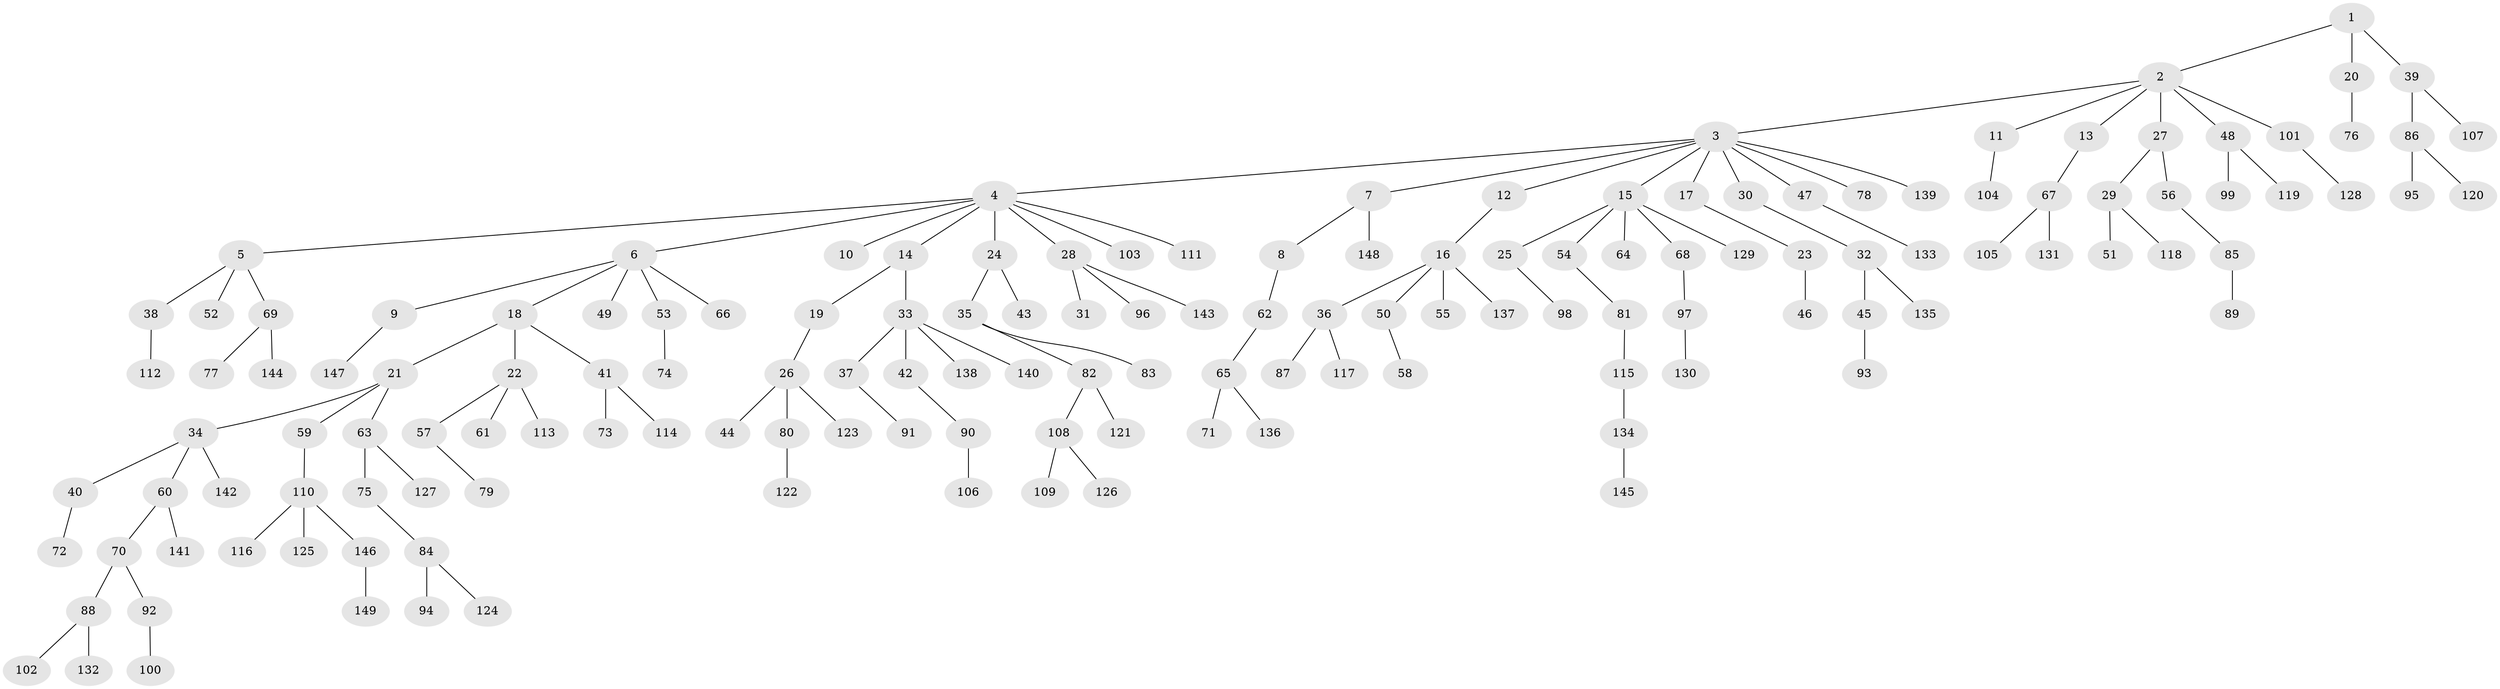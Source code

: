 // Generated by graph-tools (version 1.1) at 2025/02/03/09/25 03:02:16]
// undirected, 149 vertices, 148 edges
graph export_dot {
graph [start="1"]
  node [color=gray90,style=filled];
  1;
  2;
  3;
  4;
  5;
  6;
  7;
  8;
  9;
  10;
  11;
  12;
  13;
  14;
  15;
  16;
  17;
  18;
  19;
  20;
  21;
  22;
  23;
  24;
  25;
  26;
  27;
  28;
  29;
  30;
  31;
  32;
  33;
  34;
  35;
  36;
  37;
  38;
  39;
  40;
  41;
  42;
  43;
  44;
  45;
  46;
  47;
  48;
  49;
  50;
  51;
  52;
  53;
  54;
  55;
  56;
  57;
  58;
  59;
  60;
  61;
  62;
  63;
  64;
  65;
  66;
  67;
  68;
  69;
  70;
  71;
  72;
  73;
  74;
  75;
  76;
  77;
  78;
  79;
  80;
  81;
  82;
  83;
  84;
  85;
  86;
  87;
  88;
  89;
  90;
  91;
  92;
  93;
  94;
  95;
  96;
  97;
  98;
  99;
  100;
  101;
  102;
  103;
  104;
  105;
  106;
  107;
  108;
  109;
  110;
  111;
  112;
  113;
  114;
  115;
  116;
  117;
  118;
  119;
  120;
  121;
  122;
  123;
  124;
  125;
  126;
  127;
  128;
  129;
  130;
  131;
  132;
  133;
  134;
  135;
  136;
  137;
  138;
  139;
  140;
  141;
  142;
  143;
  144;
  145;
  146;
  147;
  148;
  149;
  1 -- 2;
  1 -- 20;
  1 -- 39;
  2 -- 3;
  2 -- 11;
  2 -- 13;
  2 -- 27;
  2 -- 48;
  2 -- 101;
  3 -- 4;
  3 -- 7;
  3 -- 12;
  3 -- 15;
  3 -- 17;
  3 -- 30;
  3 -- 47;
  3 -- 78;
  3 -- 139;
  4 -- 5;
  4 -- 6;
  4 -- 10;
  4 -- 14;
  4 -- 24;
  4 -- 28;
  4 -- 103;
  4 -- 111;
  5 -- 38;
  5 -- 52;
  5 -- 69;
  6 -- 9;
  6 -- 18;
  6 -- 49;
  6 -- 53;
  6 -- 66;
  7 -- 8;
  7 -- 148;
  8 -- 62;
  9 -- 147;
  11 -- 104;
  12 -- 16;
  13 -- 67;
  14 -- 19;
  14 -- 33;
  15 -- 25;
  15 -- 54;
  15 -- 64;
  15 -- 68;
  15 -- 129;
  16 -- 36;
  16 -- 50;
  16 -- 55;
  16 -- 137;
  17 -- 23;
  18 -- 21;
  18 -- 22;
  18 -- 41;
  19 -- 26;
  20 -- 76;
  21 -- 34;
  21 -- 59;
  21 -- 63;
  22 -- 57;
  22 -- 61;
  22 -- 113;
  23 -- 46;
  24 -- 35;
  24 -- 43;
  25 -- 98;
  26 -- 44;
  26 -- 80;
  26 -- 123;
  27 -- 29;
  27 -- 56;
  28 -- 31;
  28 -- 96;
  28 -- 143;
  29 -- 51;
  29 -- 118;
  30 -- 32;
  32 -- 45;
  32 -- 135;
  33 -- 37;
  33 -- 42;
  33 -- 138;
  33 -- 140;
  34 -- 40;
  34 -- 60;
  34 -- 142;
  35 -- 82;
  35 -- 83;
  36 -- 87;
  36 -- 117;
  37 -- 91;
  38 -- 112;
  39 -- 86;
  39 -- 107;
  40 -- 72;
  41 -- 73;
  41 -- 114;
  42 -- 90;
  45 -- 93;
  47 -- 133;
  48 -- 99;
  48 -- 119;
  50 -- 58;
  53 -- 74;
  54 -- 81;
  56 -- 85;
  57 -- 79;
  59 -- 110;
  60 -- 70;
  60 -- 141;
  62 -- 65;
  63 -- 75;
  63 -- 127;
  65 -- 71;
  65 -- 136;
  67 -- 105;
  67 -- 131;
  68 -- 97;
  69 -- 77;
  69 -- 144;
  70 -- 88;
  70 -- 92;
  75 -- 84;
  80 -- 122;
  81 -- 115;
  82 -- 108;
  82 -- 121;
  84 -- 94;
  84 -- 124;
  85 -- 89;
  86 -- 95;
  86 -- 120;
  88 -- 102;
  88 -- 132;
  90 -- 106;
  92 -- 100;
  97 -- 130;
  101 -- 128;
  108 -- 109;
  108 -- 126;
  110 -- 116;
  110 -- 125;
  110 -- 146;
  115 -- 134;
  134 -- 145;
  146 -- 149;
}
